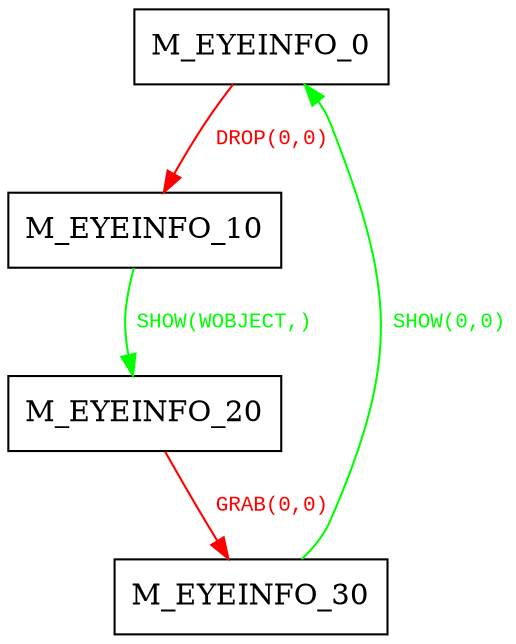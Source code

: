 digraph {
 node [shape=record];
"M_EYEINFO_0" -> "M_EYEINFO_10"[color=red, fontcolor=red, label=< <font face="Courier New" point-size="10">
DROP(0,0)<br/>
</font>>];
"M_EYEINFO_10" -> "M_EYEINFO_20"[color=green, fontcolor=green, label=< <font face="Courier New" point-size="10">
SHOW(WOBJECT,)<br/>
</font>>];
"M_EYEINFO_20" -> "M_EYEINFO_30"[color=red, fontcolor=red, label=< <font face="Courier New" point-size="10">
GRAB(0,0)<br/>
</font>>];
"M_EYEINFO_30" -> "M_EYEINFO_0"[color=green, fontcolor=green, label=< <font face="Courier New" point-size="10">
SHOW(0,0)<br/>
</font>>];
}
